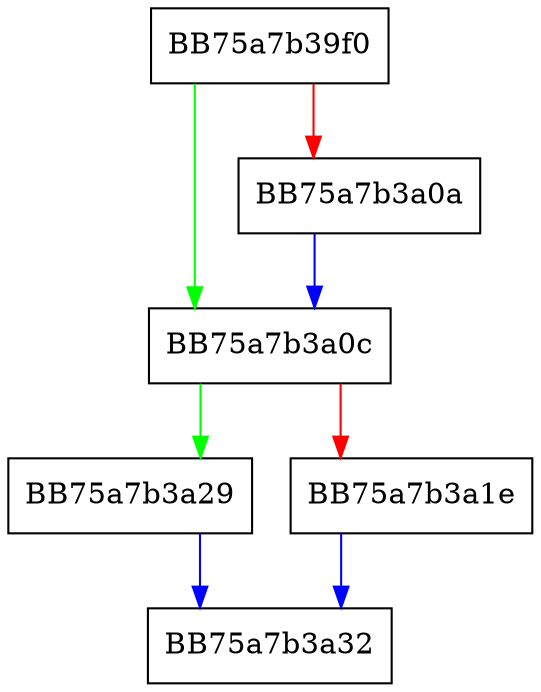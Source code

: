 digraph FPU_fist_s64 {
  node [shape="box"];
  graph [splines=ortho];
  BB75a7b39f0 -> BB75a7b3a0c [color="green"];
  BB75a7b39f0 -> BB75a7b3a0a [color="red"];
  BB75a7b3a0a -> BB75a7b3a0c [color="blue"];
  BB75a7b3a0c -> BB75a7b3a29 [color="green"];
  BB75a7b3a0c -> BB75a7b3a1e [color="red"];
  BB75a7b3a1e -> BB75a7b3a32 [color="blue"];
  BB75a7b3a29 -> BB75a7b3a32 [color="blue"];
}